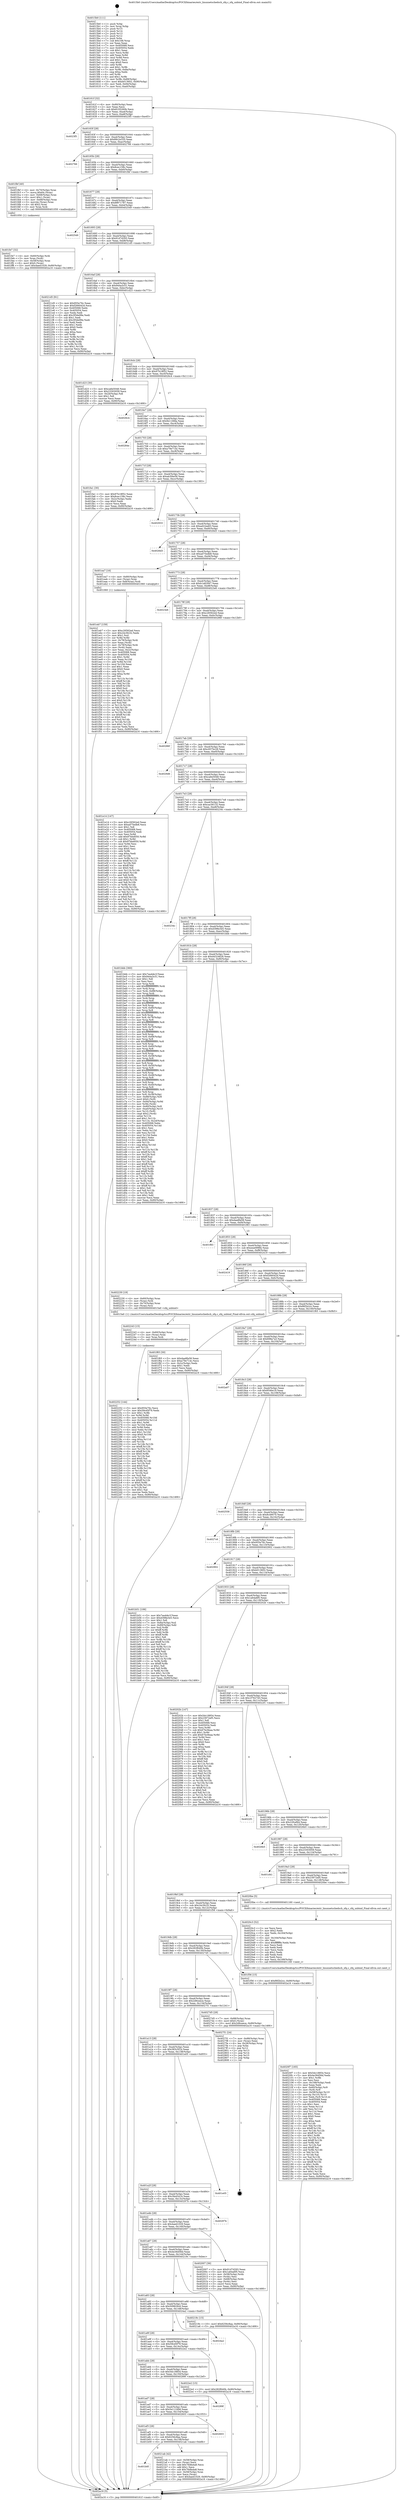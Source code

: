 digraph "0x4015b0" {
  label = "0x4015b0 (/mnt/c/Users/mathe/Desktop/tcc/POCII/binaries/extr_linuxnetschedsch_sfq.c_sfq_unbind_Final-ollvm.out::main(0))"
  labelloc = "t"
  node[shape=record]

  Entry [label="",width=0.3,height=0.3,shape=circle,fillcolor=black,style=filled]
  "0x40161f" [label="{
     0x40161f [32]\l
     | [instrs]\l
     &nbsp;&nbsp;0x40161f \<+6\>: mov -0x90(%rbp),%eax\l
     &nbsp;&nbsp;0x401625 \<+2\>: mov %eax,%ecx\l
     &nbsp;&nbsp;0x401627 \<+6\>: sub $0x8105260b,%ecx\l
     &nbsp;&nbsp;0x40162d \<+6\>: mov %eax,-0xa4(%rbp)\l
     &nbsp;&nbsp;0x401633 \<+6\>: mov %ecx,-0xa8(%rbp)\l
     &nbsp;&nbsp;0x401639 \<+6\>: je 00000000004023f5 \<main+0xe45\>\l
  }"]
  "0x4023f5" [label="{
     0x4023f5\l
  }", style=dashed]
  "0x40163f" [label="{
     0x40163f [28]\l
     | [instrs]\l
     &nbsp;&nbsp;0x40163f \<+5\>: jmp 0000000000401644 \<main+0x94\>\l
     &nbsp;&nbsp;0x401644 \<+6\>: mov -0xa4(%rbp),%eax\l
     &nbsp;&nbsp;0x40164a \<+5\>: sub $0x89c2e335,%eax\l
     &nbsp;&nbsp;0x40164f \<+6\>: mov %eax,-0xac(%rbp)\l
     &nbsp;&nbsp;0x401655 \<+6\>: je 0000000000402766 \<main+0x11b6\>\l
  }"]
  Exit [label="",width=0.3,height=0.3,shape=circle,fillcolor=black,style=filled,peripheries=2]
  "0x402766" [label="{
     0x402766\l
  }", style=dashed]
  "0x40165b" [label="{
     0x40165b [28]\l
     | [instrs]\l
     &nbsp;&nbsp;0x40165b \<+5\>: jmp 0000000000401660 \<main+0xb0\>\l
     &nbsp;&nbsp;0x401660 \<+6\>: mov -0xa4(%rbp),%eax\l
     &nbsp;&nbsp;0x401666 \<+5\>: sub $0x8cec158c,%eax\l
     &nbsp;&nbsp;0x40166b \<+6\>: mov %eax,-0xb0(%rbp)\l
     &nbsp;&nbsp;0x401671 \<+6\>: je 0000000000401fbf \<main+0xa0f\>\l
  }"]
  "0x402252" [label="{
     0x402252 [144]\l
     | [instrs]\l
     &nbsp;&nbsp;0x402252 \<+5\>: mov $0x955e76c,%ecx\l
     &nbsp;&nbsp;0x402257 \<+5\>: mov $0x59cd5f79,%edx\l
     &nbsp;&nbsp;0x40225c \<+3\>: mov $0x1,%r8b\l
     &nbsp;&nbsp;0x40225f \<+3\>: xor %r9d,%r9d\l
     &nbsp;&nbsp;0x402262 \<+8\>: mov 0x405068,%r10d\l
     &nbsp;&nbsp;0x40226a \<+8\>: mov 0x405054,%r11d\l
     &nbsp;&nbsp;0x402272 \<+4\>: sub $0x1,%r9d\l
     &nbsp;&nbsp;0x402276 \<+3\>: mov %r10d,%ebx\l
     &nbsp;&nbsp;0x402279 \<+3\>: add %r9d,%ebx\l
     &nbsp;&nbsp;0x40227c \<+4\>: imul %ebx,%r10d\l
     &nbsp;&nbsp;0x402280 \<+4\>: and $0x1,%r10d\l
     &nbsp;&nbsp;0x402284 \<+4\>: cmp $0x0,%r10d\l
     &nbsp;&nbsp;0x402288 \<+4\>: sete %r14b\l
     &nbsp;&nbsp;0x40228c \<+4\>: cmp $0xa,%r11d\l
     &nbsp;&nbsp;0x402290 \<+4\>: setl %r15b\l
     &nbsp;&nbsp;0x402294 \<+3\>: mov %r14b,%r12b\l
     &nbsp;&nbsp;0x402297 \<+4\>: xor $0xff,%r12b\l
     &nbsp;&nbsp;0x40229b \<+3\>: mov %r15b,%r13b\l
     &nbsp;&nbsp;0x40229e \<+4\>: xor $0xff,%r13b\l
     &nbsp;&nbsp;0x4022a2 \<+4\>: xor $0x0,%r8b\l
     &nbsp;&nbsp;0x4022a6 \<+3\>: mov %r12b,%al\l
     &nbsp;&nbsp;0x4022a9 \<+2\>: and $0x0,%al\l
     &nbsp;&nbsp;0x4022ab \<+3\>: and %r8b,%r14b\l
     &nbsp;&nbsp;0x4022ae \<+3\>: mov %r13b,%sil\l
     &nbsp;&nbsp;0x4022b1 \<+4\>: and $0x0,%sil\l
     &nbsp;&nbsp;0x4022b5 \<+3\>: and %r8b,%r15b\l
     &nbsp;&nbsp;0x4022b8 \<+3\>: or %r14b,%al\l
     &nbsp;&nbsp;0x4022bb \<+3\>: or %r15b,%sil\l
     &nbsp;&nbsp;0x4022be \<+3\>: xor %sil,%al\l
     &nbsp;&nbsp;0x4022c1 \<+3\>: or %r13b,%r12b\l
     &nbsp;&nbsp;0x4022c4 \<+4\>: xor $0xff,%r12b\l
     &nbsp;&nbsp;0x4022c8 \<+4\>: or $0x0,%r8b\l
     &nbsp;&nbsp;0x4022cc \<+3\>: and %r8b,%r12b\l
     &nbsp;&nbsp;0x4022cf \<+3\>: or %r12b,%al\l
     &nbsp;&nbsp;0x4022d2 \<+2\>: test $0x1,%al\l
     &nbsp;&nbsp;0x4022d4 \<+3\>: cmovne %edx,%ecx\l
     &nbsp;&nbsp;0x4022d7 \<+6\>: mov %ecx,-0x90(%rbp)\l
     &nbsp;&nbsp;0x4022dd \<+5\>: jmp 0000000000402a16 \<main+0x1466\>\l
  }"]
  "0x401fbf" [label="{
     0x401fbf [40]\l
     | [instrs]\l
     &nbsp;&nbsp;0x401fbf \<+4\>: mov -0x70(%rbp),%rax\l
     &nbsp;&nbsp;0x401fc3 \<+7\>: movq $0x64,(%rax)\l
     &nbsp;&nbsp;0x401fca \<+4\>: mov -0x68(%rbp),%rax\l
     &nbsp;&nbsp;0x401fce \<+6\>: movl $0x1,(%rax)\l
     &nbsp;&nbsp;0x401fd4 \<+4\>: mov -0x68(%rbp),%rax\l
     &nbsp;&nbsp;0x401fd8 \<+3\>: movslq (%rax),%rax\l
     &nbsp;&nbsp;0x401fdb \<+4\>: shl $0x2,%rax\l
     &nbsp;&nbsp;0x401fdf \<+3\>: mov %rax,%rdi\l
     &nbsp;&nbsp;0x401fe2 \<+5\>: call 0000000000401050 \<malloc@plt\>\l
     | [calls]\l
     &nbsp;&nbsp;0x401050 \{1\} (unknown)\l
  }"]
  "0x401677" [label="{
     0x401677 [28]\l
     | [instrs]\l
     &nbsp;&nbsp;0x401677 \<+5\>: jmp 000000000040167c \<main+0xcc\>\l
     &nbsp;&nbsp;0x40167c \<+6\>: mov -0xa4(%rbp),%eax\l
     &nbsp;&nbsp;0x401682 \<+5\>: sub $0x8f971787,%eax\l
     &nbsp;&nbsp;0x401687 \<+6\>: mov %eax,-0xb4(%rbp)\l
     &nbsp;&nbsp;0x40168d \<+6\>: je 0000000000402549 \<main+0xf99\>\l
  }"]
  "0x402243" [label="{
     0x402243 [15]\l
     | [instrs]\l
     &nbsp;&nbsp;0x402243 \<+4\>: mov -0x60(%rbp),%rax\l
     &nbsp;&nbsp;0x402247 \<+3\>: mov (%rax),%rax\l
     &nbsp;&nbsp;0x40224a \<+3\>: mov %rax,%rdi\l
     &nbsp;&nbsp;0x40224d \<+5\>: call 0000000000401030 \<free@plt\>\l
     | [calls]\l
     &nbsp;&nbsp;0x401030 \{1\} (unknown)\l
  }"]
  "0x402549" [label="{
     0x402549\l
  }", style=dashed]
  "0x401693" [label="{
     0x401693 [28]\l
     | [instrs]\l
     &nbsp;&nbsp;0x401693 \<+5\>: jmp 0000000000401698 \<main+0xe8\>\l
     &nbsp;&nbsp;0x401698 \<+6\>: mov -0xa4(%rbp),%eax\l
     &nbsp;&nbsp;0x40169e \<+5\>: sub $0x91d7d293,%eax\l
     &nbsp;&nbsp;0x4016a3 \<+6\>: mov %eax,-0xb8(%rbp)\l
     &nbsp;&nbsp;0x4016a9 \<+6\>: je 00000000004021d5 \<main+0xc25\>\l
  }"]
  "0x401b0f" [label="{
     0x401b0f\l
  }", style=dashed]
  "0x4021d5" [label="{
     0x4021d5 [91]\l
     | [instrs]\l
     &nbsp;&nbsp;0x4021d5 \<+5\>: mov $0x955e76c,%eax\l
     &nbsp;&nbsp;0x4021da \<+5\>: mov $0xf266042d,%ecx\l
     &nbsp;&nbsp;0x4021df \<+7\>: mov 0x405068,%edx\l
     &nbsp;&nbsp;0x4021e6 \<+7\>: mov 0x405054,%esi\l
     &nbsp;&nbsp;0x4021ed \<+2\>: mov %edx,%edi\l
     &nbsp;&nbsp;0x4021ef \<+6\>: add $0x3f3de99e,%edi\l
     &nbsp;&nbsp;0x4021f5 \<+3\>: sub $0x1,%edi\l
     &nbsp;&nbsp;0x4021f8 \<+6\>: sub $0x3f3de99e,%edi\l
     &nbsp;&nbsp;0x4021fe \<+3\>: imul %edi,%edx\l
     &nbsp;&nbsp;0x402201 \<+3\>: and $0x1,%edx\l
     &nbsp;&nbsp;0x402204 \<+3\>: cmp $0x0,%edx\l
     &nbsp;&nbsp;0x402207 \<+4\>: sete %r8b\l
     &nbsp;&nbsp;0x40220b \<+3\>: cmp $0xa,%esi\l
     &nbsp;&nbsp;0x40220e \<+4\>: setl %r9b\l
     &nbsp;&nbsp;0x402212 \<+3\>: mov %r8b,%r10b\l
     &nbsp;&nbsp;0x402215 \<+3\>: and %r9b,%r10b\l
     &nbsp;&nbsp;0x402218 \<+3\>: xor %r9b,%r8b\l
     &nbsp;&nbsp;0x40221b \<+3\>: or %r8b,%r10b\l
     &nbsp;&nbsp;0x40221e \<+4\>: test $0x1,%r10b\l
     &nbsp;&nbsp;0x402222 \<+3\>: cmovne %ecx,%eax\l
     &nbsp;&nbsp;0x402225 \<+6\>: mov %eax,-0x90(%rbp)\l
     &nbsp;&nbsp;0x40222b \<+5\>: jmp 0000000000402a16 \<main+0x1466\>\l
  }"]
  "0x4016af" [label="{
     0x4016af [28]\l
     | [instrs]\l
     &nbsp;&nbsp;0x4016af \<+5\>: jmp 00000000004016b4 \<main+0x104\>\l
     &nbsp;&nbsp;0x4016b4 \<+6\>: mov -0xa4(%rbp),%eax\l
     &nbsp;&nbsp;0x4016ba \<+5\>: sub $0x944a3c51,%eax\l
     &nbsp;&nbsp;0x4016bf \<+6\>: mov %eax,-0xbc(%rbp)\l
     &nbsp;&nbsp;0x4016c5 \<+6\>: je 0000000000401d23 \<main+0x773\>\l
  }"]
  "0x4021ab" [label="{
     0x4021ab [42]\l
     | [instrs]\l
     &nbsp;&nbsp;0x4021ab \<+4\>: mov -0x58(%rbp),%rax\l
     &nbsp;&nbsp;0x4021af \<+2\>: mov (%rax),%ecx\l
     &nbsp;&nbsp;0x4021b1 \<+6\>: add $0x76dfa4a8,%ecx\l
     &nbsp;&nbsp;0x4021b7 \<+3\>: add $0x1,%ecx\l
     &nbsp;&nbsp;0x4021ba \<+6\>: sub $0x76dfa4a8,%ecx\l
     &nbsp;&nbsp;0x4021c0 \<+4\>: mov -0x58(%rbp),%rax\l
     &nbsp;&nbsp;0x4021c4 \<+2\>: mov %ecx,(%rax)\l
     &nbsp;&nbsp;0x4021c6 \<+10\>: movl $0x4aed1029,-0x90(%rbp)\l
     &nbsp;&nbsp;0x4021d0 \<+5\>: jmp 0000000000402a16 \<main+0x1466\>\l
  }"]
  "0x401d23" [label="{
     0x401d23 [30]\l
     | [instrs]\l
     &nbsp;&nbsp;0x401d23 \<+5\>: mov $0xca6e5048,%eax\l
     &nbsp;&nbsp;0x401d28 \<+5\>: mov $0x23303059,%ecx\l
     &nbsp;&nbsp;0x401d2d \<+3\>: mov -0x2d(%rbp),%dl\l
     &nbsp;&nbsp;0x401d30 \<+3\>: test $0x1,%dl\l
     &nbsp;&nbsp;0x401d33 \<+3\>: cmovne %ecx,%eax\l
     &nbsp;&nbsp;0x401d36 \<+6\>: mov %eax,-0x90(%rbp)\l
     &nbsp;&nbsp;0x401d3c \<+5\>: jmp 0000000000402a16 \<main+0x1466\>\l
  }"]
  "0x4016cb" [label="{
     0x4016cb [28]\l
     | [instrs]\l
     &nbsp;&nbsp;0x4016cb \<+5\>: jmp 00000000004016d0 \<main+0x120\>\l
     &nbsp;&nbsp;0x4016d0 \<+6\>: mov -0xa4(%rbp),%eax\l
     &nbsp;&nbsp;0x4016d6 \<+5\>: sub $0x97b18f52,%eax\l
     &nbsp;&nbsp;0x4016db \<+6\>: mov %eax,-0xc0(%rbp)\l
     &nbsp;&nbsp;0x4016e1 \<+6\>: je 00000000004026c4 \<main+0x1114\>\l
  }"]
  "0x401af3" [label="{
     0x401af3 [28]\l
     | [instrs]\l
     &nbsp;&nbsp;0x401af3 \<+5\>: jmp 0000000000401af8 \<main+0x548\>\l
     &nbsp;&nbsp;0x401af8 \<+6\>: mov -0xa4(%rbp),%eax\l
     &nbsp;&nbsp;0x401afe \<+5\>: sub $0x6256c8aa,%eax\l
     &nbsp;&nbsp;0x401b03 \<+6\>: mov %eax,-0x158(%rbp)\l
     &nbsp;&nbsp;0x401b09 \<+6\>: je 00000000004021ab \<main+0xbfb\>\l
  }"]
  "0x4026c4" [label="{
     0x4026c4\l
  }", style=dashed]
  "0x4016e7" [label="{
     0x4016e7 [28]\l
     | [instrs]\l
     &nbsp;&nbsp;0x4016e7 \<+5\>: jmp 00000000004016ec \<main+0x13c\>\l
     &nbsp;&nbsp;0x4016ec \<+6\>: mov -0xa4(%rbp),%eax\l
     &nbsp;&nbsp;0x4016f2 \<+5\>: sub $0x9e116fda,%eax\l
     &nbsp;&nbsp;0x4016f7 \<+6\>: mov %eax,-0xc4(%rbp)\l
     &nbsp;&nbsp;0x4016fd \<+6\>: je 000000000040284e \<main+0x129e\>\l
  }"]
  "0x402603" [label="{
     0x402603\l
  }", style=dashed]
  "0x40284e" [label="{
     0x40284e\l
  }", style=dashed]
  "0x401703" [label="{
     0x401703 [28]\l
     | [instrs]\l
     &nbsp;&nbsp;0x401703 \<+5\>: jmp 0000000000401708 \<main+0x158\>\l
     &nbsp;&nbsp;0x401708 \<+6\>: mov -0xa4(%rbp),%eax\l
     &nbsp;&nbsp;0x40170e \<+5\>: sub $0xa79e714c,%eax\l
     &nbsp;&nbsp;0x401713 \<+6\>: mov %eax,-0xc8(%rbp)\l
     &nbsp;&nbsp;0x401719 \<+6\>: je 0000000000401fa1 \<main+0x9f1\>\l
  }"]
  "0x401ad7" [label="{
     0x401ad7 [28]\l
     | [instrs]\l
     &nbsp;&nbsp;0x401ad7 \<+5\>: jmp 0000000000401adc \<main+0x52c\>\l
     &nbsp;&nbsp;0x401adc \<+6\>: mov -0xa4(%rbp),%eax\l
     &nbsp;&nbsp;0x401ae2 \<+5\>: sub $0x5e11249d,%eax\l
     &nbsp;&nbsp;0x401ae7 \<+6\>: mov %eax,-0x154(%rbp)\l
     &nbsp;&nbsp;0x401aed \<+6\>: je 0000000000402603 \<main+0x1053\>\l
  }"]
  "0x401fa1" [label="{
     0x401fa1 [30]\l
     | [instrs]\l
     &nbsp;&nbsp;0x401fa1 \<+5\>: mov $0x97b18f52,%eax\l
     &nbsp;&nbsp;0x401fa6 \<+5\>: mov $0x8cec158c,%ecx\l
     &nbsp;&nbsp;0x401fab \<+3\>: mov -0x2c(%rbp),%edx\l
     &nbsp;&nbsp;0x401fae \<+3\>: cmp $0x0,%edx\l
     &nbsp;&nbsp;0x401fb1 \<+3\>: cmove %ecx,%eax\l
     &nbsp;&nbsp;0x401fb4 \<+6\>: mov %eax,-0x90(%rbp)\l
     &nbsp;&nbsp;0x401fba \<+5\>: jmp 0000000000402a16 \<main+0x1466\>\l
  }"]
  "0x40171f" [label="{
     0x40171f [28]\l
     | [instrs]\l
     &nbsp;&nbsp;0x40171f \<+5\>: jmp 0000000000401724 \<main+0x174\>\l
     &nbsp;&nbsp;0x401724 \<+6\>: mov -0xa4(%rbp),%eax\l
     &nbsp;&nbsp;0x40172a \<+5\>: sub $0xab3f4e56,%eax\l
     &nbsp;&nbsp;0x40172f \<+6\>: mov %eax,-0xcc(%rbp)\l
     &nbsp;&nbsp;0x401735 \<+6\>: je 0000000000402933 \<main+0x1383\>\l
  }"]
  "0x40289f" [label="{
     0x40289f\l
  }", style=dashed]
  "0x402933" [label="{
     0x402933\l
  }", style=dashed]
  "0x40173b" [label="{
     0x40173b [28]\l
     | [instrs]\l
     &nbsp;&nbsp;0x40173b \<+5\>: jmp 0000000000401740 \<main+0x190\>\l
     &nbsp;&nbsp;0x401740 \<+6\>: mov -0xa4(%rbp),%eax\l
     &nbsp;&nbsp;0x401746 \<+5\>: sub $0xad22ee63,%eax\l
     &nbsp;&nbsp;0x40174b \<+6\>: mov %eax,-0xd0(%rbp)\l
     &nbsp;&nbsp;0x401751 \<+6\>: je 00000000004026d3 \<main+0x1123\>\l
  }"]
  "0x401abb" [label="{
     0x401abb [28]\l
     | [instrs]\l
     &nbsp;&nbsp;0x401abb \<+5\>: jmp 0000000000401ac0 \<main+0x510\>\l
     &nbsp;&nbsp;0x401ac0 \<+6\>: mov -0xa4(%rbp),%eax\l
     &nbsp;&nbsp;0x401ac6 \<+5\>: sub $0x5dc18854,%eax\l
     &nbsp;&nbsp;0x401acb \<+6\>: mov %eax,-0x150(%rbp)\l
     &nbsp;&nbsp;0x401ad1 \<+6\>: je 000000000040289f \<main+0x12ef\>\l
  }"]
  "0x4026d3" [label="{
     0x4026d3\l
  }", style=dashed]
  "0x401757" [label="{
     0x401757 [28]\l
     | [instrs]\l
     &nbsp;&nbsp;0x401757 \<+5\>: jmp 000000000040175c \<main+0x1ac\>\l
     &nbsp;&nbsp;0x40175c \<+6\>: mov -0xa4(%rbp),%eax\l
     &nbsp;&nbsp;0x401762 \<+5\>: sub $0xad75edb8,%eax\l
     &nbsp;&nbsp;0x401767 \<+6\>: mov %eax,-0xd4(%rbp)\l
     &nbsp;&nbsp;0x40176d \<+6\>: je 0000000000401ea7 \<main+0x8f7\>\l
  }"]
  "0x4022e2" [label="{
     0x4022e2 [15]\l
     | [instrs]\l
     &nbsp;&nbsp;0x4022e2 \<+10\>: movl $0x282f640b,-0x90(%rbp)\l
     &nbsp;&nbsp;0x4022ec \<+5\>: jmp 0000000000402a16 \<main+0x1466\>\l
  }"]
  "0x401ea7" [label="{
     0x401ea7 [16]\l
     | [instrs]\l
     &nbsp;&nbsp;0x401ea7 \<+4\>: mov -0x80(%rbp),%rax\l
     &nbsp;&nbsp;0x401eab \<+3\>: mov (%rax),%rax\l
     &nbsp;&nbsp;0x401eae \<+4\>: mov 0x8(%rax),%rdi\l
     &nbsp;&nbsp;0x401eb2 \<+5\>: call 0000000000401060 \<atoi@plt\>\l
     | [calls]\l
     &nbsp;&nbsp;0x401060 \{1\} (unknown)\l
  }"]
  "0x401773" [label="{
     0x401773 [28]\l
     | [instrs]\l
     &nbsp;&nbsp;0x401773 \<+5\>: jmp 0000000000401778 \<main+0x1c8\>\l
     &nbsp;&nbsp;0x401778 \<+6\>: mov -0xa4(%rbp),%eax\l
     &nbsp;&nbsp;0x40177e \<+5\>: sub $0xb1a82947,%eax\l
     &nbsp;&nbsp;0x401783 \<+6\>: mov %eax,-0xd8(%rbp)\l
     &nbsp;&nbsp;0x401789 \<+6\>: je 00000000004023e6 \<main+0xe36\>\l
  }"]
  "0x401a9f" [label="{
     0x401a9f [28]\l
     | [instrs]\l
     &nbsp;&nbsp;0x401a9f \<+5\>: jmp 0000000000401aa4 \<main+0x4f4\>\l
     &nbsp;&nbsp;0x401aa4 \<+6\>: mov -0xa4(%rbp),%eax\l
     &nbsp;&nbsp;0x401aaa \<+5\>: sub $0x59cd5f79,%eax\l
     &nbsp;&nbsp;0x401aaf \<+6\>: mov %eax,-0x14c(%rbp)\l
     &nbsp;&nbsp;0x401ab5 \<+6\>: je 00000000004022e2 \<main+0xd32\>\l
  }"]
  "0x4023e6" [label="{
     0x4023e6\l
  }", style=dashed]
  "0x40178f" [label="{
     0x40178f [28]\l
     | [instrs]\l
     &nbsp;&nbsp;0x40178f \<+5\>: jmp 0000000000401794 \<main+0x1e4\>\l
     &nbsp;&nbsp;0x401794 \<+6\>: mov -0xa4(%rbp),%eax\l
     &nbsp;&nbsp;0x40179a \<+5\>: sub $0xc26562ed,%eax\l
     &nbsp;&nbsp;0x40179f \<+6\>: mov %eax,-0xdc(%rbp)\l
     &nbsp;&nbsp;0x4017a5 \<+6\>: je 000000000040286f \<main+0x12bf\>\l
  }"]
  "0x4024a2" [label="{
     0x4024a2\l
  }", style=dashed]
  "0x40286f" [label="{
     0x40286f\l
  }", style=dashed]
  "0x4017ab" [label="{
     0x4017ab [28]\l
     | [instrs]\l
     &nbsp;&nbsp;0x4017ab \<+5\>: jmp 00000000004017b0 \<main+0x200\>\l
     &nbsp;&nbsp;0x4017b0 \<+6\>: mov -0xa4(%rbp),%eax\l
     &nbsp;&nbsp;0x4017b6 \<+5\>: sub $0xc937bc28,%eax\l
     &nbsp;&nbsp;0x4017bb \<+6\>: mov %eax,-0xe0(%rbp)\l
     &nbsp;&nbsp;0x4017c1 \<+6\>: je 00000000004029d6 \<main+0x1426\>\l
  }"]
  "0x401a83" [label="{
     0x401a83 [28]\l
     | [instrs]\l
     &nbsp;&nbsp;0x401a83 \<+5\>: jmp 0000000000401a88 \<main+0x4d8\>\l
     &nbsp;&nbsp;0x401a88 \<+6\>: mov -0xa4(%rbp),%eax\l
     &nbsp;&nbsp;0x401a8e \<+5\>: sub $0x509829c6,%eax\l
     &nbsp;&nbsp;0x401a93 \<+6\>: mov %eax,-0x148(%rbp)\l
     &nbsp;&nbsp;0x401a99 \<+6\>: je 00000000004024a2 \<main+0xef2\>\l
  }"]
  "0x4029d6" [label="{
     0x4029d6\l
  }", style=dashed]
  "0x4017c7" [label="{
     0x4017c7 [28]\l
     | [instrs]\l
     &nbsp;&nbsp;0x4017c7 \<+5\>: jmp 00000000004017cc \<main+0x21c\>\l
     &nbsp;&nbsp;0x4017cc \<+6\>: mov -0xa4(%rbp),%eax\l
     &nbsp;&nbsp;0x4017d2 \<+5\>: sub $0xca6e5048,%eax\l
     &nbsp;&nbsp;0x4017d7 \<+6\>: mov %eax,-0xe4(%rbp)\l
     &nbsp;&nbsp;0x4017dd \<+6\>: je 0000000000401e14 \<main+0x864\>\l
  }"]
  "0x40219c" [label="{
     0x40219c [15]\l
     | [instrs]\l
     &nbsp;&nbsp;0x40219c \<+10\>: movl $0x6256c8aa,-0x90(%rbp)\l
     &nbsp;&nbsp;0x4021a6 \<+5\>: jmp 0000000000402a16 \<main+0x1466\>\l
  }"]
  "0x401e14" [label="{
     0x401e14 [147]\l
     | [instrs]\l
     &nbsp;&nbsp;0x401e14 \<+5\>: mov $0xc26562ed,%eax\l
     &nbsp;&nbsp;0x401e19 \<+5\>: mov $0xad75edb8,%ecx\l
     &nbsp;&nbsp;0x401e1e \<+2\>: mov $0x1,%dl\l
     &nbsp;&nbsp;0x401e20 \<+7\>: mov 0x405068,%esi\l
     &nbsp;&nbsp;0x401e27 \<+7\>: mov 0x405054,%edi\l
     &nbsp;&nbsp;0x401e2e \<+3\>: mov %esi,%r8d\l
     &nbsp;&nbsp;0x401e31 \<+7\>: add $0x97bbd050,%r8d\l
     &nbsp;&nbsp;0x401e38 \<+4\>: sub $0x1,%r8d\l
     &nbsp;&nbsp;0x401e3c \<+7\>: sub $0x97bbd050,%r8d\l
     &nbsp;&nbsp;0x401e43 \<+4\>: imul %r8d,%esi\l
     &nbsp;&nbsp;0x401e47 \<+3\>: and $0x1,%esi\l
     &nbsp;&nbsp;0x401e4a \<+3\>: cmp $0x0,%esi\l
     &nbsp;&nbsp;0x401e4d \<+4\>: sete %r9b\l
     &nbsp;&nbsp;0x401e51 \<+3\>: cmp $0xa,%edi\l
     &nbsp;&nbsp;0x401e54 \<+4\>: setl %r10b\l
     &nbsp;&nbsp;0x401e58 \<+3\>: mov %r9b,%r11b\l
     &nbsp;&nbsp;0x401e5b \<+4\>: xor $0xff,%r11b\l
     &nbsp;&nbsp;0x401e5f \<+3\>: mov %r10b,%bl\l
     &nbsp;&nbsp;0x401e62 \<+3\>: xor $0xff,%bl\l
     &nbsp;&nbsp;0x401e65 \<+3\>: xor $0x0,%dl\l
     &nbsp;&nbsp;0x401e68 \<+3\>: mov %r11b,%r14b\l
     &nbsp;&nbsp;0x401e6b \<+4\>: and $0x0,%r14b\l
     &nbsp;&nbsp;0x401e6f \<+3\>: and %dl,%r9b\l
     &nbsp;&nbsp;0x401e72 \<+3\>: mov %bl,%r15b\l
     &nbsp;&nbsp;0x401e75 \<+4\>: and $0x0,%r15b\l
     &nbsp;&nbsp;0x401e79 \<+3\>: and %dl,%r10b\l
     &nbsp;&nbsp;0x401e7c \<+3\>: or %r9b,%r14b\l
     &nbsp;&nbsp;0x401e7f \<+3\>: or %r10b,%r15b\l
     &nbsp;&nbsp;0x401e82 \<+3\>: xor %r15b,%r14b\l
     &nbsp;&nbsp;0x401e85 \<+3\>: or %bl,%r11b\l
     &nbsp;&nbsp;0x401e88 \<+4\>: xor $0xff,%r11b\l
     &nbsp;&nbsp;0x401e8c \<+3\>: or $0x0,%dl\l
     &nbsp;&nbsp;0x401e8f \<+3\>: and %dl,%r11b\l
     &nbsp;&nbsp;0x401e92 \<+3\>: or %r11b,%r14b\l
     &nbsp;&nbsp;0x401e95 \<+4\>: test $0x1,%r14b\l
     &nbsp;&nbsp;0x401e99 \<+3\>: cmovne %ecx,%eax\l
     &nbsp;&nbsp;0x401e9c \<+6\>: mov %eax,-0x90(%rbp)\l
     &nbsp;&nbsp;0x401ea2 \<+5\>: jmp 0000000000402a16 \<main+0x1466\>\l
  }"]
  "0x4017e3" [label="{
     0x4017e3 [28]\l
     | [instrs]\l
     &nbsp;&nbsp;0x4017e3 \<+5\>: jmp 00000000004017e8 \<main+0x238\>\l
     &nbsp;&nbsp;0x4017e8 \<+6\>: mov -0xa4(%rbp),%eax\l
     &nbsp;&nbsp;0x4017ee \<+5\>: sub $0xcac56132,%eax\l
     &nbsp;&nbsp;0x4017f3 \<+6\>: mov %eax,-0xe8(%rbp)\l
     &nbsp;&nbsp;0x4017f9 \<+6\>: je 000000000040234c \<main+0xd9c\>\l
  }"]
  "0x4020f7" [label="{
     0x4020f7 [165]\l
     | [instrs]\l
     &nbsp;&nbsp;0x4020f7 \<+5\>: mov $0x5dc18854,%ecx\l
     &nbsp;&nbsp;0x4020fc \<+5\>: mov $0x4e36d56d,%edx\l
     &nbsp;&nbsp;0x402101 \<+3\>: mov $0x1,%r8b\l
     &nbsp;&nbsp;0x402104 \<+2\>: xor %esi,%esi\l
     &nbsp;&nbsp;0x402106 \<+6\>: mov -0x168(%rbp),%edi\l
     &nbsp;&nbsp;0x40210c \<+3\>: imul %eax,%edi\l
     &nbsp;&nbsp;0x40210f \<+4\>: mov -0x60(%rbp),%r9\l
     &nbsp;&nbsp;0x402113 \<+3\>: mov (%r9),%r9\l
     &nbsp;&nbsp;0x402116 \<+4\>: mov -0x58(%rbp),%r10\l
     &nbsp;&nbsp;0x40211a \<+3\>: movslq (%r10),%r10\l
     &nbsp;&nbsp;0x40211d \<+4\>: mov %edi,(%r9,%r10,4)\l
     &nbsp;&nbsp;0x402121 \<+7\>: mov 0x405068,%eax\l
     &nbsp;&nbsp;0x402128 \<+7\>: mov 0x405054,%edi\l
     &nbsp;&nbsp;0x40212f \<+3\>: sub $0x1,%esi\l
     &nbsp;&nbsp;0x402132 \<+3\>: mov %eax,%r11d\l
     &nbsp;&nbsp;0x402135 \<+3\>: add %esi,%r11d\l
     &nbsp;&nbsp;0x402138 \<+4\>: imul %r11d,%eax\l
     &nbsp;&nbsp;0x40213c \<+3\>: and $0x1,%eax\l
     &nbsp;&nbsp;0x40213f \<+3\>: cmp $0x0,%eax\l
     &nbsp;&nbsp;0x402142 \<+3\>: sete %bl\l
     &nbsp;&nbsp;0x402145 \<+3\>: cmp $0xa,%edi\l
     &nbsp;&nbsp;0x402148 \<+4\>: setl %r14b\l
     &nbsp;&nbsp;0x40214c \<+3\>: mov %bl,%r15b\l
     &nbsp;&nbsp;0x40214f \<+4\>: xor $0xff,%r15b\l
     &nbsp;&nbsp;0x402153 \<+3\>: mov %r14b,%r12b\l
     &nbsp;&nbsp;0x402156 \<+4\>: xor $0xff,%r12b\l
     &nbsp;&nbsp;0x40215a \<+4\>: xor $0x1,%r8b\l
     &nbsp;&nbsp;0x40215e \<+3\>: mov %r15b,%r13b\l
     &nbsp;&nbsp;0x402161 \<+4\>: and $0xff,%r13b\l
     &nbsp;&nbsp;0x402165 \<+3\>: and %r8b,%bl\l
     &nbsp;&nbsp;0x402168 \<+3\>: mov %r12b,%al\l
     &nbsp;&nbsp;0x40216b \<+2\>: and $0xff,%al\l
     &nbsp;&nbsp;0x40216d \<+3\>: and %r8b,%r14b\l
     &nbsp;&nbsp;0x402170 \<+3\>: or %bl,%r13b\l
     &nbsp;&nbsp;0x402173 \<+3\>: or %r14b,%al\l
     &nbsp;&nbsp;0x402176 \<+3\>: xor %al,%r13b\l
     &nbsp;&nbsp;0x402179 \<+3\>: or %r12b,%r15b\l
     &nbsp;&nbsp;0x40217c \<+4\>: xor $0xff,%r15b\l
     &nbsp;&nbsp;0x402180 \<+4\>: or $0x1,%r8b\l
     &nbsp;&nbsp;0x402184 \<+3\>: and %r8b,%r15b\l
     &nbsp;&nbsp;0x402187 \<+3\>: or %r15b,%r13b\l
     &nbsp;&nbsp;0x40218a \<+4\>: test $0x1,%r13b\l
     &nbsp;&nbsp;0x40218e \<+3\>: cmovne %edx,%ecx\l
     &nbsp;&nbsp;0x402191 \<+6\>: mov %ecx,-0x90(%rbp)\l
     &nbsp;&nbsp;0x402197 \<+5\>: jmp 0000000000402a16 \<main+0x1466\>\l
  }"]
  "0x40234c" [label="{
     0x40234c\l
  }", style=dashed]
  "0x4017ff" [label="{
     0x4017ff [28]\l
     | [instrs]\l
     &nbsp;&nbsp;0x4017ff \<+5\>: jmp 0000000000401804 \<main+0x254\>\l
     &nbsp;&nbsp;0x401804 \<+6\>: mov -0xa4(%rbp),%eax\l
     &nbsp;&nbsp;0x40180a \<+5\>: sub $0xd398e3e5,%eax\l
     &nbsp;&nbsp;0x40180f \<+6\>: mov %eax,-0xec(%rbp)\l
     &nbsp;&nbsp;0x401815 \<+6\>: je 0000000000401bbb \<main+0x60b\>\l
  }"]
  "0x4020c3" [label="{
     0x4020c3 [52]\l
     | [instrs]\l
     &nbsp;&nbsp;0x4020c3 \<+2\>: xor %ecx,%ecx\l
     &nbsp;&nbsp;0x4020c5 \<+5\>: mov $0x2,%edx\l
     &nbsp;&nbsp;0x4020ca \<+6\>: mov %edx,-0x164(%rbp)\l
     &nbsp;&nbsp;0x4020d0 \<+1\>: cltd\l
     &nbsp;&nbsp;0x4020d1 \<+6\>: mov -0x164(%rbp),%esi\l
     &nbsp;&nbsp;0x4020d7 \<+2\>: idiv %esi\l
     &nbsp;&nbsp;0x4020d9 \<+6\>: imul $0xfffffffe,%edx,%edx\l
     &nbsp;&nbsp;0x4020df \<+2\>: mov %ecx,%edi\l
     &nbsp;&nbsp;0x4020e1 \<+2\>: sub %edx,%edi\l
     &nbsp;&nbsp;0x4020e3 \<+2\>: mov %ecx,%edx\l
     &nbsp;&nbsp;0x4020e5 \<+3\>: sub $0x1,%edx\l
     &nbsp;&nbsp;0x4020e8 \<+2\>: add %edx,%edi\l
     &nbsp;&nbsp;0x4020ea \<+2\>: sub %edi,%ecx\l
     &nbsp;&nbsp;0x4020ec \<+6\>: mov %ecx,-0x168(%rbp)\l
     &nbsp;&nbsp;0x4020f2 \<+5\>: call 0000000000401160 \<next_i\>\l
     | [calls]\l
     &nbsp;&nbsp;0x401160 \{1\} (/mnt/c/Users/mathe/Desktop/tcc/POCII/binaries/extr_linuxnetschedsch_sfq.c_sfq_unbind_Final-ollvm.out::next_i)\l
  }"]
  "0x401bbb" [label="{
     0x401bbb [360]\l
     | [instrs]\l
     &nbsp;&nbsp;0x401bbb \<+5\>: mov $0x7ea4de1f,%eax\l
     &nbsp;&nbsp;0x401bc0 \<+5\>: mov $0x944a3c51,%ecx\l
     &nbsp;&nbsp;0x401bc5 \<+2\>: mov $0x1,%dl\l
     &nbsp;&nbsp;0x401bc7 \<+2\>: xor %esi,%esi\l
     &nbsp;&nbsp;0x401bc9 \<+3\>: mov %rsp,%rdi\l
     &nbsp;&nbsp;0x401bcc \<+4\>: add $0xfffffffffffffff0,%rdi\l
     &nbsp;&nbsp;0x401bd0 \<+3\>: mov %rdi,%rsp\l
     &nbsp;&nbsp;0x401bd3 \<+7\>: mov %rdi,-0x88(%rbp)\l
     &nbsp;&nbsp;0x401bda \<+3\>: mov %rsp,%rdi\l
     &nbsp;&nbsp;0x401bdd \<+4\>: add $0xfffffffffffffff0,%rdi\l
     &nbsp;&nbsp;0x401be1 \<+3\>: mov %rdi,%rsp\l
     &nbsp;&nbsp;0x401be4 \<+3\>: mov %rsp,%r8\l
     &nbsp;&nbsp;0x401be7 \<+4\>: add $0xfffffffffffffff0,%r8\l
     &nbsp;&nbsp;0x401beb \<+3\>: mov %r8,%rsp\l
     &nbsp;&nbsp;0x401bee \<+4\>: mov %r8,-0x80(%rbp)\l
     &nbsp;&nbsp;0x401bf2 \<+3\>: mov %rsp,%r8\l
     &nbsp;&nbsp;0x401bf5 \<+4\>: add $0xfffffffffffffff0,%r8\l
     &nbsp;&nbsp;0x401bf9 \<+3\>: mov %r8,%rsp\l
     &nbsp;&nbsp;0x401bfc \<+4\>: mov %r8,-0x78(%rbp)\l
     &nbsp;&nbsp;0x401c00 \<+3\>: mov %rsp,%r8\l
     &nbsp;&nbsp;0x401c03 \<+4\>: add $0xfffffffffffffff0,%r8\l
     &nbsp;&nbsp;0x401c07 \<+3\>: mov %r8,%rsp\l
     &nbsp;&nbsp;0x401c0a \<+4\>: mov %r8,-0x70(%rbp)\l
     &nbsp;&nbsp;0x401c0e \<+3\>: mov %rsp,%r8\l
     &nbsp;&nbsp;0x401c11 \<+4\>: add $0xfffffffffffffff0,%r8\l
     &nbsp;&nbsp;0x401c15 \<+3\>: mov %r8,%rsp\l
     &nbsp;&nbsp;0x401c18 \<+4\>: mov %r8,-0x68(%rbp)\l
     &nbsp;&nbsp;0x401c1c \<+3\>: mov %rsp,%r8\l
     &nbsp;&nbsp;0x401c1f \<+4\>: add $0xfffffffffffffff0,%r8\l
     &nbsp;&nbsp;0x401c23 \<+3\>: mov %r8,%rsp\l
     &nbsp;&nbsp;0x401c26 \<+4\>: mov %r8,-0x60(%rbp)\l
     &nbsp;&nbsp;0x401c2a \<+3\>: mov %rsp,%r8\l
     &nbsp;&nbsp;0x401c2d \<+4\>: add $0xfffffffffffffff0,%r8\l
     &nbsp;&nbsp;0x401c31 \<+3\>: mov %r8,%rsp\l
     &nbsp;&nbsp;0x401c34 \<+4\>: mov %r8,-0x58(%rbp)\l
     &nbsp;&nbsp;0x401c38 \<+3\>: mov %rsp,%r8\l
     &nbsp;&nbsp;0x401c3b \<+4\>: add $0xfffffffffffffff0,%r8\l
     &nbsp;&nbsp;0x401c3f \<+3\>: mov %r8,%rsp\l
     &nbsp;&nbsp;0x401c42 \<+4\>: mov %r8,-0x50(%rbp)\l
     &nbsp;&nbsp;0x401c46 \<+3\>: mov %rsp,%r8\l
     &nbsp;&nbsp;0x401c49 \<+4\>: add $0xfffffffffffffff0,%r8\l
     &nbsp;&nbsp;0x401c4d \<+3\>: mov %r8,%rsp\l
     &nbsp;&nbsp;0x401c50 \<+4\>: mov %r8,-0x48(%rbp)\l
     &nbsp;&nbsp;0x401c54 \<+3\>: mov %rsp,%r8\l
     &nbsp;&nbsp;0x401c57 \<+4\>: add $0xfffffffffffffff0,%r8\l
     &nbsp;&nbsp;0x401c5b \<+3\>: mov %r8,%rsp\l
     &nbsp;&nbsp;0x401c5e \<+4\>: mov %r8,-0x40(%rbp)\l
     &nbsp;&nbsp;0x401c62 \<+3\>: mov %rsp,%r8\l
     &nbsp;&nbsp;0x401c65 \<+4\>: add $0xfffffffffffffff0,%r8\l
     &nbsp;&nbsp;0x401c69 \<+3\>: mov %r8,%rsp\l
     &nbsp;&nbsp;0x401c6c \<+4\>: mov %r8,-0x38(%rbp)\l
     &nbsp;&nbsp;0x401c70 \<+7\>: mov -0x88(%rbp),%r8\l
     &nbsp;&nbsp;0x401c77 \<+7\>: movl $0x0,(%r8)\l
     &nbsp;&nbsp;0x401c7e \<+7\>: mov -0x94(%rbp),%r9d\l
     &nbsp;&nbsp;0x401c85 \<+3\>: mov %r9d,(%rdi)\l
     &nbsp;&nbsp;0x401c88 \<+4\>: mov -0x80(%rbp),%r8\l
     &nbsp;&nbsp;0x401c8c \<+7\>: mov -0xa0(%rbp),%r10\l
     &nbsp;&nbsp;0x401c93 \<+3\>: mov %r10,(%r8)\l
     &nbsp;&nbsp;0x401c96 \<+3\>: cmpl $0x2,(%rdi)\l
     &nbsp;&nbsp;0x401c99 \<+4\>: setne %r11b\l
     &nbsp;&nbsp;0x401c9d \<+4\>: and $0x1,%r11b\l
     &nbsp;&nbsp;0x401ca1 \<+4\>: mov %r11b,-0x2d(%rbp)\l
     &nbsp;&nbsp;0x401ca5 \<+7\>: mov 0x405068,%ebx\l
     &nbsp;&nbsp;0x401cac \<+8\>: mov 0x405054,%r14d\l
     &nbsp;&nbsp;0x401cb4 \<+3\>: sub $0x1,%esi\l
     &nbsp;&nbsp;0x401cb7 \<+3\>: mov %ebx,%r15d\l
     &nbsp;&nbsp;0x401cba \<+3\>: add %esi,%r15d\l
     &nbsp;&nbsp;0x401cbd \<+4\>: imul %r15d,%ebx\l
     &nbsp;&nbsp;0x401cc1 \<+3\>: and $0x1,%ebx\l
     &nbsp;&nbsp;0x401cc4 \<+3\>: cmp $0x0,%ebx\l
     &nbsp;&nbsp;0x401cc7 \<+4\>: sete %r11b\l
     &nbsp;&nbsp;0x401ccb \<+4\>: cmp $0xa,%r14d\l
     &nbsp;&nbsp;0x401ccf \<+4\>: setl %r12b\l
     &nbsp;&nbsp;0x401cd3 \<+3\>: mov %r11b,%r13b\l
     &nbsp;&nbsp;0x401cd6 \<+4\>: xor $0xff,%r13b\l
     &nbsp;&nbsp;0x401cda \<+3\>: mov %r12b,%sil\l
     &nbsp;&nbsp;0x401cdd \<+4\>: xor $0xff,%sil\l
     &nbsp;&nbsp;0x401ce1 \<+3\>: xor $0x1,%dl\l
     &nbsp;&nbsp;0x401ce4 \<+3\>: mov %r13b,%dil\l
     &nbsp;&nbsp;0x401ce7 \<+4\>: and $0xff,%dil\l
     &nbsp;&nbsp;0x401ceb \<+3\>: and %dl,%r11b\l
     &nbsp;&nbsp;0x401cee \<+3\>: mov %sil,%r8b\l
     &nbsp;&nbsp;0x401cf1 \<+4\>: and $0xff,%r8b\l
     &nbsp;&nbsp;0x401cf5 \<+3\>: and %dl,%r12b\l
     &nbsp;&nbsp;0x401cf8 \<+3\>: or %r11b,%dil\l
     &nbsp;&nbsp;0x401cfb \<+3\>: or %r12b,%r8b\l
     &nbsp;&nbsp;0x401cfe \<+3\>: xor %r8b,%dil\l
     &nbsp;&nbsp;0x401d01 \<+3\>: or %sil,%r13b\l
     &nbsp;&nbsp;0x401d04 \<+4\>: xor $0xff,%r13b\l
     &nbsp;&nbsp;0x401d08 \<+3\>: or $0x1,%dl\l
     &nbsp;&nbsp;0x401d0b \<+3\>: and %dl,%r13b\l
     &nbsp;&nbsp;0x401d0e \<+3\>: or %r13b,%dil\l
     &nbsp;&nbsp;0x401d11 \<+4\>: test $0x1,%dil\l
     &nbsp;&nbsp;0x401d15 \<+3\>: cmovne %ecx,%eax\l
     &nbsp;&nbsp;0x401d18 \<+6\>: mov %eax,-0x90(%rbp)\l
     &nbsp;&nbsp;0x401d1e \<+5\>: jmp 0000000000402a16 \<main+0x1466\>\l
  }"]
  "0x40181b" [label="{
     0x40181b [28]\l
     | [instrs]\l
     &nbsp;&nbsp;0x40181b \<+5\>: jmp 0000000000401820 \<main+0x270\>\l
     &nbsp;&nbsp;0x401820 \<+6\>: mov -0xa4(%rbp),%eax\l
     &nbsp;&nbsp;0x401826 \<+5\>: sub $0xd4324626,%eax\l
     &nbsp;&nbsp;0x40182b \<+6\>: mov %eax,-0xf0(%rbp)\l
     &nbsp;&nbsp;0x401831 \<+6\>: je 0000000000401d9c \<main+0x7ec\>\l
  }"]
  "0x401a67" [label="{
     0x401a67 [28]\l
     | [instrs]\l
     &nbsp;&nbsp;0x401a67 \<+5\>: jmp 0000000000401a6c \<main+0x4bc\>\l
     &nbsp;&nbsp;0x401a6c \<+6\>: mov -0xa4(%rbp),%eax\l
     &nbsp;&nbsp;0x401a72 \<+5\>: sub $0x4e36d56d,%eax\l
     &nbsp;&nbsp;0x401a77 \<+6\>: mov %eax,-0x144(%rbp)\l
     &nbsp;&nbsp;0x401a7d \<+6\>: je 000000000040219c \<main+0xbec\>\l
  }"]
  "0x401d9c" [label="{
     0x401d9c\l
  }", style=dashed]
  "0x401837" [label="{
     0x401837 [28]\l
     | [instrs]\l
     &nbsp;&nbsp;0x401837 \<+5\>: jmp 000000000040183c \<main+0x28c\>\l
     &nbsp;&nbsp;0x40183c \<+6\>: mov -0xa4(%rbp),%eax\l
     &nbsp;&nbsp;0x401842 \<+5\>: sub $0xdaa8fa58,%eax\l
     &nbsp;&nbsp;0x401847 \<+6\>: mov %eax,-0xf4(%rbp)\l
     &nbsp;&nbsp;0x40184d \<+6\>: je 0000000000401f83 \<main+0x9d3\>\l
  }"]
  "0x402007" [label="{
     0x402007 [36]\l
     | [instrs]\l
     &nbsp;&nbsp;0x402007 \<+5\>: mov $0x91d7d293,%eax\l
     &nbsp;&nbsp;0x40200c \<+5\>: mov $0x1a64a6f5,%ecx\l
     &nbsp;&nbsp;0x402011 \<+4\>: mov -0x58(%rbp),%rdx\l
     &nbsp;&nbsp;0x402015 \<+2\>: mov (%rdx),%esi\l
     &nbsp;&nbsp;0x402017 \<+4\>: mov -0x68(%rbp),%rdx\l
     &nbsp;&nbsp;0x40201b \<+2\>: cmp (%rdx),%esi\l
     &nbsp;&nbsp;0x40201d \<+3\>: cmovl %ecx,%eax\l
     &nbsp;&nbsp;0x402020 \<+6\>: mov %eax,-0x90(%rbp)\l
     &nbsp;&nbsp;0x402026 \<+5\>: jmp 0000000000402a16 \<main+0x1466\>\l
  }"]
  "0x401f83" [label="{
     0x401f83\l
  }", style=dashed]
  "0x401853" [label="{
     0x401853 [28]\l
     | [instrs]\l
     &nbsp;&nbsp;0x401853 \<+5\>: jmp 0000000000401858 \<main+0x2a8\>\l
     &nbsp;&nbsp;0x401858 \<+6\>: mov -0xa4(%rbp),%eax\l
     &nbsp;&nbsp;0x40185e \<+5\>: sub $0xeea0996b,%eax\l
     &nbsp;&nbsp;0x401863 \<+6\>: mov %eax,-0xf8(%rbp)\l
     &nbsp;&nbsp;0x401869 \<+6\>: je 0000000000402419 \<main+0xe69\>\l
  }"]
  "0x401a4b" [label="{
     0x401a4b [28]\l
     | [instrs]\l
     &nbsp;&nbsp;0x401a4b \<+5\>: jmp 0000000000401a50 \<main+0x4a0\>\l
     &nbsp;&nbsp;0x401a50 \<+6\>: mov -0xa4(%rbp),%eax\l
     &nbsp;&nbsp;0x401a56 \<+5\>: sub $0x4aed1029,%eax\l
     &nbsp;&nbsp;0x401a5b \<+6\>: mov %eax,-0x140(%rbp)\l
     &nbsp;&nbsp;0x401a61 \<+6\>: je 0000000000402007 \<main+0xa57\>\l
  }"]
  "0x402419" [label="{
     0x402419\l
  }", style=dashed]
  "0x40186f" [label="{
     0x40186f [28]\l
     | [instrs]\l
     &nbsp;&nbsp;0x40186f \<+5\>: jmp 0000000000401874 \<main+0x2c4\>\l
     &nbsp;&nbsp;0x401874 \<+6\>: mov -0xa4(%rbp),%eax\l
     &nbsp;&nbsp;0x40187a \<+5\>: sub $0xf266042d,%eax\l
     &nbsp;&nbsp;0x40187f \<+6\>: mov %eax,-0xfc(%rbp)\l
     &nbsp;&nbsp;0x401885 \<+6\>: je 0000000000402230 \<main+0xc80\>\l
  }"]
  "0x40297b" [label="{
     0x40297b\l
  }", style=dashed]
  "0x402230" [label="{
     0x402230 [19]\l
     | [instrs]\l
     &nbsp;&nbsp;0x402230 \<+4\>: mov -0x60(%rbp),%rax\l
     &nbsp;&nbsp;0x402234 \<+3\>: mov (%rax),%rdi\l
     &nbsp;&nbsp;0x402237 \<+4\>: mov -0x70(%rbp),%rax\l
     &nbsp;&nbsp;0x40223b \<+3\>: mov (%rax),%rsi\l
     &nbsp;&nbsp;0x40223e \<+5\>: call 00000000004015a0 \<sfq_unbind\>\l
     | [calls]\l
     &nbsp;&nbsp;0x4015a0 \{1\} (/mnt/c/Users/mathe/Desktop/tcc/POCII/binaries/extr_linuxnetschedsch_sfq.c_sfq_unbind_Final-ollvm.out::sfq_unbind)\l
  }"]
  "0x40188b" [label="{
     0x40188b [28]\l
     | [instrs]\l
     &nbsp;&nbsp;0x40188b \<+5\>: jmp 0000000000401890 \<main+0x2e0\>\l
     &nbsp;&nbsp;0x401890 \<+6\>: mov -0xa4(%rbp),%eax\l
     &nbsp;&nbsp;0x401896 \<+5\>: sub $0xf6f2b2cc,%eax\l
     &nbsp;&nbsp;0x40189b \<+6\>: mov %eax,-0x100(%rbp)\l
     &nbsp;&nbsp;0x4018a1 \<+6\>: je 0000000000401f65 \<main+0x9b5\>\l
  }"]
  "0x401a2f" [label="{
     0x401a2f [28]\l
     | [instrs]\l
     &nbsp;&nbsp;0x401a2f \<+5\>: jmp 0000000000401a34 \<main+0x484\>\l
     &nbsp;&nbsp;0x401a34 \<+6\>: mov -0xa4(%rbp),%eax\l
     &nbsp;&nbsp;0x401a3a \<+5\>: sub $0x3fa4541b,%eax\l
     &nbsp;&nbsp;0x401a3f \<+6\>: mov %eax,-0x13c(%rbp)\l
     &nbsp;&nbsp;0x401a45 \<+6\>: je 000000000040297b \<main+0x13cb\>\l
  }"]
  "0x401f65" [label="{
     0x401f65 [30]\l
     | [instrs]\l
     &nbsp;&nbsp;0x401f65 \<+5\>: mov $0xdaa8fa58,%eax\l
     &nbsp;&nbsp;0x401f6a \<+5\>: mov $0xa79e714c,%ecx\l
     &nbsp;&nbsp;0x401f6f \<+3\>: mov -0x2c(%rbp),%edx\l
     &nbsp;&nbsp;0x401f72 \<+3\>: cmp $0x1,%edx\l
     &nbsp;&nbsp;0x401f75 \<+3\>: cmovl %ecx,%eax\l
     &nbsp;&nbsp;0x401f78 \<+6\>: mov %eax,-0x90(%rbp)\l
     &nbsp;&nbsp;0x401f7e \<+5\>: jmp 0000000000402a16 \<main+0x1466\>\l
  }"]
  "0x4018a7" [label="{
     0x4018a7 [28]\l
     | [instrs]\l
     &nbsp;&nbsp;0x4018a7 \<+5\>: jmp 00000000004018ac \<main+0x2fc\>\l
     &nbsp;&nbsp;0x4018ac \<+6\>: mov -0xa4(%rbp),%eax\l
     &nbsp;&nbsp;0x4018b2 \<+5\>: sub $0x698a7a3,%eax\l
     &nbsp;&nbsp;0x4018b7 \<+6\>: mov %eax,-0x104(%rbp)\l
     &nbsp;&nbsp;0x4018bd \<+6\>: je 0000000000402a07 \<main+0x1457\>\l
  }"]
  "0x401e05" [label="{
     0x401e05\l
  }", style=dashed]
  "0x402a07" [label="{
     0x402a07\l
  }", style=dashed]
  "0x4018c3" [label="{
     0x4018c3 [28]\l
     | [instrs]\l
     &nbsp;&nbsp;0x4018c3 \<+5\>: jmp 00000000004018c8 \<main+0x318\>\l
     &nbsp;&nbsp;0x4018c8 \<+6\>: mov -0xa4(%rbp),%eax\l
     &nbsp;&nbsp;0x4018ce \<+5\>: sub $0x8546e19,%eax\l
     &nbsp;&nbsp;0x4018d3 \<+6\>: mov %eax,-0x108(%rbp)\l
     &nbsp;&nbsp;0x4018d9 \<+6\>: je 0000000000402558 \<main+0xfa8\>\l
  }"]
  "0x401a13" [label="{
     0x401a13 [28]\l
     | [instrs]\l
     &nbsp;&nbsp;0x401a13 \<+5\>: jmp 0000000000401a18 \<main+0x468\>\l
     &nbsp;&nbsp;0x401a18 \<+6\>: mov -0xa4(%rbp),%eax\l
     &nbsp;&nbsp;0x401a1e \<+5\>: sub $0x383c5f1b,%eax\l
     &nbsp;&nbsp;0x401a23 \<+6\>: mov %eax,-0x138(%rbp)\l
     &nbsp;&nbsp;0x401a29 \<+6\>: je 0000000000401e05 \<main+0x855\>\l
  }"]
  "0x402558" [label="{
     0x402558\l
  }", style=dashed]
  "0x4018df" [label="{
     0x4018df [28]\l
     | [instrs]\l
     &nbsp;&nbsp;0x4018df \<+5\>: jmp 00000000004018e4 \<main+0x334\>\l
     &nbsp;&nbsp;0x4018e4 \<+6\>: mov -0xa4(%rbp),%eax\l
     &nbsp;&nbsp;0x4018ea \<+5\>: sub $0x8c49070,%eax\l
     &nbsp;&nbsp;0x4018ef \<+6\>: mov %eax,-0x10c(%rbp)\l
     &nbsp;&nbsp;0x4018f5 \<+6\>: je 00000000004027c6 \<main+0x1216\>\l
  }"]
  "0x4027f1" [label="{
     0x4027f1 [24]\l
     | [instrs]\l
     &nbsp;&nbsp;0x4027f1 \<+7\>: mov -0x88(%rbp),%rax\l
     &nbsp;&nbsp;0x4027f8 \<+2\>: mov (%rax),%eax\l
     &nbsp;&nbsp;0x4027fa \<+4\>: lea -0x28(%rbp),%rsp\l
     &nbsp;&nbsp;0x4027fe \<+1\>: pop %rbx\l
     &nbsp;&nbsp;0x4027ff \<+2\>: pop %r12\l
     &nbsp;&nbsp;0x402801 \<+2\>: pop %r13\l
     &nbsp;&nbsp;0x402803 \<+2\>: pop %r14\l
     &nbsp;&nbsp;0x402805 \<+2\>: pop %r15\l
     &nbsp;&nbsp;0x402807 \<+1\>: pop %rbp\l
     &nbsp;&nbsp;0x402808 \<+1\>: ret\l
  }"]
  "0x4027c6" [label="{
     0x4027c6\l
  }", style=dashed]
  "0x4018fb" [label="{
     0x4018fb [28]\l
     | [instrs]\l
     &nbsp;&nbsp;0x4018fb \<+5\>: jmp 0000000000401900 \<main+0x350\>\l
     &nbsp;&nbsp;0x401900 \<+6\>: mov -0xa4(%rbp),%eax\l
     &nbsp;&nbsp;0x401906 \<+5\>: sub $0x955e76c,%eax\l
     &nbsp;&nbsp;0x40190b \<+6\>: mov %eax,-0x110(%rbp)\l
     &nbsp;&nbsp;0x401911 \<+6\>: je 0000000000402902 \<main+0x1352\>\l
  }"]
  "0x4019f7" [label="{
     0x4019f7 [28]\l
     | [instrs]\l
     &nbsp;&nbsp;0x4019f7 \<+5\>: jmp 00000000004019fc \<main+0x44c\>\l
     &nbsp;&nbsp;0x4019fc \<+6\>: mov -0xa4(%rbp),%eax\l
     &nbsp;&nbsp;0x401a02 \<+5\>: sub $0x2d9ceece,%eax\l
     &nbsp;&nbsp;0x401a07 \<+6\>: mov %eax,-0x134(%rbp)\l
     &nbsp;&nbsp;0x401a0d \<+6\>: je 00000000004027f1 \<main+0x1241\>\l
  }"]
  "0x402902" [label="{
     0x402902\l
  }", style=dashed]
  "0x401917" [label="{
     0x401917 [28]\l
     | [instrs]\l
     &nbsp;&nbsp;0x401917 \<+5\>: jmp 000000000040191c \<main+0x36c\>\l
     &nbsp;&nbsp;0x40191c \<+6\>: mov -0xa4(%rbp),%eax\l
     &nbsp;&nbsp;0x401922 \<+5\>: sub $0xb013602,%eax\l
     &nbsp;&nbsp;0x401927 \<+6\>: mov %eax,-0x114(%rbp)\l
     &nbsp;&nbsp;0x40192d \<+6\>: je 0000000000401b51 \<main+0x5a1\>\l
  }"]
  "0x4027d5" [label="{
     0x4027d5 [28]\l
     | [instrs]\l
     &nbsp;&nbsp;0x4027d5 \<+7\>: mov -0x88(%rbp),%rax\l
     &nbsp;&nbsp;0x4027dc \<+6\>: movl $0x0,(%rax)\l
     &nbsp;&nbsp;0x4027e2 \<+10\>: movl $0x2d9ceece,-0x90(%rbp)\l
     &nbsp;&nbsp;0x4027ec \<+5\>: jmp 0000000000402a16 \<main+0x1466\>\l
  }"]
  "0x401b51" [label="{
     0x401b51 [106]\l
     | [instrs]\l
     &nbsp;&nbsp;0x401b51 \<+5\>: mov $0x7ea4de1f,%eax\l
     &nbsp;&nbsp;0x401b56 \<+5\>: mov $0xd398e3e5,%ecx\l
     &nbsp;&nbsp;0x401b5b \<+2\>: mov $0x1,%dl\l
     &nbsp;&nbsp;0x401b5d \<+7\>: mov -0x8a(%rbp),%sil\l
     &nbsp;&nbsp;0x401b64 \<+7\>: mov -0x89(%rbp),%dil\l
     &nbsp;&nbsp;0x401b6b \<+3\>: mov %sil,%r8b\l
     &nbsp;&nbsp;0x401b6e \<+4\>: xor $0xff,%r8b\l
     &nbsp;&nbsp;0x401b72 \<+3\>: mov %dil,%r9b\l
     &nbsp;&nbsp;0x401b75 \<+4\>: xor $0xff,%r9b\l
     &nbsp;&nbsp;0x401b79 \<+3\>: xor $0x1,%dl\l
     &nbsp;&nbsp;0x401b7c \<+3\>: mov %r8b,%r10b\l
     &nbsp;&nbsp;0x401b7f \<+4\>: and $0xff,%r10b\l
     &nbsp;&nbsp;0x401b83 \<+3\>: and %dl,%sil\l
     &nbsp;&nbsp;0x401b86 \<+3\>: mov %r9b,%r11b\l
     &nbsp;&nbsp;0x401b89 \<+4\>: and $0xff,%r11b\l
     &nbsp;&nbsp;0x401b8d \<+3\>: and %dl,%dil\l
     &nbsp;&nbsp;0x401b90 \<+3\>: or %sil,%r10b\l
     &nbsp;&nbsp;0x401b93 \<+3\>: or %dil,%r11b\l
     &nbsp;&nbsp;0x401b96 \<+3\>: xor %r11b,%r10b\l
     &nbsp;&nbsp;0x401b99 \<+3\>: or %r9b,%r8b\l
     &nbsp;&nbsp;0x401b9c \<+4\>: xor $0xff,%r8b\l
     &nbsp;&nbsp;0x401ba0 \<+3\>: or $0x1,%dl\l
     &nbsp;&nbsp;0x401ba3 \<+3\>: and %dl,%r8b\l
     &nbsp;&nbsp;0x401ba6 \<+3\>: or %r8b,%r10b\l
     &nbsp;&nbsp;0x401ba9 \<+4\>: test $0x1,%r10b\l
     &nbsp;&nbsp;0x401bad \<+3\>: cmovne %ecx,%eax\l
     &nbsp;&nbsp;0x401bb0 \<+6\>: mov %eax,-0x90(%rbp)\l
     &nbsp;&nbsp;0x401bb6 \<+5\>: jmp 0000000000402a16 \<main+0x1466\>\l
  }"]
  "0x401933" [label="{
     0x401933 [28]\l
     | [instrs]\l
     &nbsp;&nbsp;0x401933 \<+5\>: jmp 0000000000401938 \<main+0x388\>\l
     &nbsp;&nbsp;0x401938 \<+6\>: mov -0xa4(%rbp),%eax\l
     &nbsp;&nbsp;0x40193e \<+5\>: sub $0x1a64a6f5,%eax\l
     &nbsp;&nbsp;0x401943 \<+6\>: mov %eax,-0x118(%rbp)\l
     &nbsp;&nbsp;0x401949 \<+6\>: je 000000000040202b \<main+0xa7b\>\l
  }"]
  "0x402a16" [label="{
     0x402a16 [5]\l
     | [instrs]\l
     &nbsp;&nbsp;0x402a16 \<+5\>: jmp 000000000040161f \<main+0x6f\>\l
  }"]
  "0x4015b0" [label="{
     0x4015b0 [111]\l
     | [instrs]\l
     &nbsp;&nbsp;0x4015b0 \<+1\>: push %rbp\l
     &nbsp;&nbsp;0x4015b1 \<+3\>: mov %rsp,%rbp\l
     &nbsp;&nbsp;0x4015b4 \<+2\>: push %r15\l
     &nbsp;&nbsp;0x4015b6 \<+2\>: push %r14\l
     &nbsp;&nbsp;0x4015b8 \<+2\>: push %r13\l
     &nbsp;&nbsp;0x4015ba \<+2\>: push %r12\l
     &nbsp;&nbsp;0x4015bc \<+1\>: push %rbx\l
     &nbsp;&nbsp;0x4015bd \<+7\>: sub $0x168,%rsp\l
     &nbsp;&nbsp;0x4015c4 \<+2\>: xor %eax,%eax\l
     &nbsp;&nbsp;0x4015c6 \<+7\>: mov 0x405068,%ecx\l
     &nbsp;&nbsp;0x4015cd \<+7\>: mov 0x405054,%edx\l
     &nbsp;&nbsp;0x4015d4 \<+3\>: sub $0x1,%eax\l
     &nbsp;&nbsp;0x4015d7 \<+3\>: mov %ecx,%r8d\l
     &nbsp;&nbsp;0x4015da \<+3\>: add %eax,%r8d\l
     &nbsp;&nbsp;0x4015dd \<+4\>: imul %r8d,%ecx\l
     &nbsp;&nbsp;0x4015e1 \<+3\>: and $0x1,%ecx\l
     &nbsp;&nbsp;0x4015e4 \<+3\>: cmp $0x0,%ecx\l
     &nbsp;&nbsp;0x4015e7 \<+4\>: sete %r9b\l
     &nbsp;&nbsp;0x4015eb \<+4\>: and $0x1,%r9b\l
     &nbsp;&nbsp;0x4015ef \<+7\>: mov %r9b,-0x8a(%rbp)\l
     &nbsp;&nbsp;0x4015f6 \<+3\>: cmp $0xa,%edx\l
     &nbsp;&nbsp;0x4015f9 \<+4\>: setl %r9b\l
     &nbsp;&nbsp;0x4015fd \<+4\>: and $0x1,%r9b\l
     &nbsp;&nbsp;0x401601 \<+7\>: mov %r9b,-0x89(%rbp)\l
     &nbsp;&nbsp;0x401608 \<+10\>: movl $0xb013602,-0x90(%rbp)\l
     &nbsp;&nbsp;0x401612 \<+6\>: mov %edi,-0x94(%rbp)\l
     &nbsp;&nbsp;0x401618 \<+7\>: mov %rsi,-0xa0(%rbp)\l
  }"]
  "0x401fe7" [label="{
     0x401fe7 [32]\l
     | [instrs]\l
     &nbsp;&nbsp;0x401fe7 \<+4\>: mov -0x60(%rbp),%rdi\l
     &nbsp;&nbsp;0x401feb \<+3\>: mov %rax,(%rdi)\l
     &nbsp;&nbsp;0x401fee \<+4\>: mov -0x58(%rbp),%rax\l
     &nbsp;&nbsp;0x401ff2 \<+6\>: movl $0x0,(%rax)\l
     &nbsp;&nbsp;0x401ff8 \<+10\>: movl $0x4aed1029,-0x90(%rbp)\l
     &nbsp;&nbsp;0x402002 \<+5\>: jmp 0000000000402a16 \<main+0x1466\>\l
  }"]
  "0x401eb7" [label="{
     0x401eb7 [159]\l
     | [instrs]\l
     &nbsp;&nbsp;0x401eb7 \<+5\>: mov $0xc26562ed,%ecx\l
     &nbsp;&nbsp;0x401ebc \<+5\>: mov $0x24c5fc32,%edx\l
     &nbsp;&nbsp;0x401ec1 \<+3\>: mov $0x1,%sil\l
     &nbsp;&nbsp;0x401ec4 \<+3\>: xor %r8d,%r8d\l
     &nbsp;&nbsp;0x401ec7 \<+4\>: mov -0x78(%rbp),%rdi\l
     &nbsp;&nbsp;0x401ecb \<+2\>: mov %eax,(%rdi)\l
     &nbsp;&nbsp;0x401ecd \<+4\>: mov -0x78(%rbp),%rdi\l
     &nbsp;&nbsp;0x401ed1 \<+2\>: mov (%rdi),%eax\l
     &nbsp;&nbsp;0x401ed3 \<+3\>: mov %eax,-0x2c(%rbp)\l
     &nbsp;&nbsp;0x401ed6 \<+7\>: mov 0x405068,%eax\l
     &nbsp;&nbsp;0x401edd \<+8\>: mov 0x405054,%r9d\l
     &nbsp;&nbsp;0x401ee5 \<+4\>: sub $0x1,%r8d\l
     &nbsp;&nbsp;0x401ee9 \<+3\>: mov %eax,%r10d\l
     &nbsp;&nbsp;0x401eec \<+3\>: add %r8d,%r10d\l
     &nbsp;&nbsp;0x401eef \<+4\>: imul %r10d,%eax\l
     &nbsp;&nbsp;0x401ef3 \<+3\>: and $0x1,%eax\l
     &nbsp;&nbsp;0x401ef6 \<+3\>: cmp $0x0,%eax\l
     &nbsp;&nbsp;0x401ef9 \<+4\>: sete %r11b\l
     &nbsp;&nbsp;0x401efd \<+4\>: cmp $0xa,%r9d\l
     &nbsp;&nbsp;0x401f01 \<+3\>: setl %bl\l
     &nbsp;&nbsp;0x401f04 \<+3\>: mov %r11b,%r14b\l
     &nbsp;&nbsp;0x401f07 \<+4\>: xor $0xff,%r14b\l
     &nbsp;&nbsp;0x401f0b \<+3\>: mov %bl,%r15b\l
     &nbsp;&nbsp;0x401f0e \<+4\>: xor $0xff,%r15b\l
     &nbsp;&nbsp;0x401f12 \<+4\>: xor $0x0,%sil\l
     &nbsp;&nbsp;0x401f16 \<+3\>: mov %r14b,%r12b\l
     &nbsp;&nbsp;0x401f19 \<+4\>: and $0x0,%r12b\l
     &nbsp;&nbsp;0x401f1d \<+3\>: and %sil,%r11b\l
     &nbsp;&nbsp;0x401f20 \<+3\>: mov %r15b,%r13b\l
     &nbsp;&nbsp;0x401f23 \<+4\>: and $0x0,%r13b\l
     &nbsp;&nbsp;0x401f27 \<+3\>: and %sil,%bl\l
     &nbsp;&nbsp;0x401f2a \<+3\>: or %r11b,%r12b\l
     &nbsp;&nbsp;0x401f2d \<+3\>: or %bl,%r13b\l
     &nbsp;&nbsp;0x401f30 \<+3\>: xor %r13b,%r12b\l
     &nbsp;&nbsp;0x401f33 \<+3\>: or %r15b,%r14b\l
     &nbsp;&nbsp;0x401f36 \<+4\>: xor $0xff,%r14b\l
     &nbsp;&nbsp;0x401f3a \<+4\>: or $0x0,%sil\l
     &nbsp;&nbsp;0x401f3e \<+3\>: and %sil,%r14b\l
     &nbsp;&nbsp;0x401f41 \<+3\>: or %r14b,%r12b\l
     &nbsp;&nbsp;0x401f44 \<+4\>: test $0x1,%r12b\l
     &nbsp;&nbsp;0x401f48 \<+3\>: cmovne %edx,%ecx\l
     &nbsp;&nbsp;0x401f4b \<+6\>: mov %ecx,-0x90(%rbp)\l
     &nbsp;&nbsp;0x401f51 \<+5\>: jmp 0000000000402a16 \<main+0x1466\>\l
  }"]
  "0x4019db" [label="{
     0x4019db [28]\l
     | [instrs]\l
     &nbsp;&nbsp;0x4019db \<+5\>: jmp 00000000004019e0 \<main+0x430\>\l
     &nbsp;&nbsp;0x4019e0 \<+6\>: mov -0xa4(%rbp),%eax\l
     &nbsp;&nbsp;0x4019e6 \<+5\>: sub $0x282f640b,%eax\l
     &nbsp;&nbsp;0x4019eb \<+6\>: mov %eax,-0x130(%rbp)\l
     &nbsp;&nbsp;0x4019f1 \<+6\>: je 00000000004027d5 \<main+0x1225\>\l
  }"]
  "0x40202b" [label="{
     0x40202b [147]\l
     | [instrs]\l
     &nbsp;&nbsp;0x40202b \<+5\>: mov $0x5dc18854,%eax\l
     &nbsp;&nbsp;0x402030 \<+5\>: mov $0x23972ef5,%ecx\l
     &nbsp;&nbsp;0x402035 \<+2\>: mov $0x1,%dl\l
     &nbsp;&nbsp;0x402037 \<+7\>: mov 0x405068,%esi\l
     &nbsp;&nbsp;0x40203e \<+7\>: mov 0x405054,%edi\l
     &nbsp;&nbsp;0x402045 \<+3\>: mov %esi,%r8d\l
     &nbsp;&nbsp;0x402048 \<+7\>: sub $0x67bc9eaa,%r8d\l
     &nbsp;&nbsp;0x40204f \<+4\>: sub $0x1,%r8d\l
     &nbsp;&nbsp;0x402053 \<+7\>: add $0x67bc9eaa,%r8d\l
     &nbsp;&nbsp;0x40205a \<+4\>: imul %r8d,%esi\l
     &nbsp;&nbsp;0x40205e \<+3\>: and $0x1,%esi\l
     &nbsp;&nbsp;0x402061 \<+3\>: cmp $0x0,%esi\l
     &nbsp;&nbsp;0x402064 \<+4\>: sete %r9b\l
     &nbsp;&nbsp;0x402068 \<+3\>: cmp $0xa,%edi\l
     &nbsp;&nbsp;0x40206b \<+4\>: setl %r10b\l
     &nbsp;&nbsp;0x40206f \<+3\>: mov %r9b,%r11b\l
     &nbsp;&nbsp;0x402072 \<+4\>: xor $0xff,%r11b\l
     &nbsp;&nbsp;0x402076 \<+3\>: mov %r10b,%bl\l
     &nbsp;&nbsp;0x402079 \<+3\>: xor $0xff,%bl\l
     &nbsp;&nbsp;0x40207c \<+3\>: xor $0x0,%dl\l
     &nbsp;&nbsp;0x40207f \<+3\>: mov %r11b,%r14b\l
     &nbsp;&nbsp;0x402082 \<+4\>: and $0x0,%r14b\l
     &nbsp;&nbsp;0x402086 \<+3\>: and %dl,%r9b\l
     &nbsp;&nbsp;0x402089 \<+3\>: mov %bl,%r15b\l
     &nbsp;&nbsp;0x40208c \<+4\>: and $0x0,%r15b\l
     &nbsp;&nbsp;0x402090 \<+3\>: and %dl,%r10b\l
     &nbsp;&nbsp;0x402093 \<+3\>: or %r9b,%r14b\l
     &nbsp;&nbsp;0x402096 \<+3\>: or %r10b,%r15b\l
     &nbsp;&nbsp;0x402099 \<+3\>: xor %r15b,%r14b\l
     &nbsp;&nbsp;0x40209c \<+3\>: or %bl,%r11b\l
     &nbsp;&nbsp;0x40209f \<+4\>: xor $0xff,%r11b\l
     &nbsp;&nbsp;0x4020a3 \<+3\>: or $0x0,%dl\l
     &nbsp;&nbsp;0x4020a6 \<+3\>: and %dl,%r11b\l
     &nbsp;&nbsp;0x4020a9 \<+3\>: or %r11b,%r14b\l
     &nbsp;&nbsp;0x4020ac \<+4\>: test $0x1,%r14b\l
     &nbsp;&nbsp;0x4020b0 \<+3\>: cmovne %ecx,%eax\l
     &nbsp;&nbsp;0x4020b3 \<+6\>: mov %eax,-0x90(%rbp)\l
     &nbsp;&nbsp;0x4020b9 \<+5\>: jmp 0000000000402a16 \<main+0x1466\>\l
  }"]
  "0x40194f" [label="{
     0x40194f [28]\l
     | [instrs]\l
     &nbsp;&nbsp;0x40194f \<+5\>: jmp 0000000000401954 \<main+0x3a4\>\l
     &nbsp;&nbsp;0x401954 \<+6\>: mov -0xa4(%rbp),%eax\l
     &nbsp;&nbsp;0x40195a \<+5\>: sub $0x1f7627d3,%eax\l
     &nbsp;&nbsp;0x40195f \<+6\>: mov %eax,-0x11c(%rbp)\l
     &nbsp;&nbsp;0x401965 \<+6\>: je 00000000004022f1 \<main+0xd41\>\l
  }"]
  "0x401f56" [label="{
     0x401f56 [15]\l
     | [instrs]\l
     &nbsp;&nbsp;0x401f56 \<+10\>: movl $0xf6f2b2cc,-0x90(%rbp)\l
     &nbsp;&nbsp;0x401f60 \<+5\>: jmp 0000000000402a16 \<main+0x1466\>\l
  }"]
  "0x4022f1" [label="{
     0x4022f1\l
  }", style=dashed]
  "0x40196b" [label="{
     0x40196b [28]\l
     | [instrs]\l
     &nbsp;&nbsp;0x40196b \<+5\>: jmp 0000000000401970 \<main+0x3c0\>\l
     &nbsp;&nbsp;0x401970 \<+6\>: mov -0xa4(%rbp),%eax\l
     &nbsp;&nbsp;0x401976 \<+5\>: sub $0x22fcefb4,%eax\l
     &nbsp;&nbsp;0x40197b \<+6\>: mov %eax,-0x120(%rbp)\l
     &nbsp;&nbsp;0x401981 \<+6\>: je 00000000004026b5 \<main+0x1105\>\l
  }"]
  "0x4019bf" [label="{
     0x4019bf [28]\l
     | [instrs]\l
     &nbsp;&nbsp;0x4019bf \<+5\>: jmp 00000000004019c4 \<main+0x414\>\l
     &nbsp;&nbsp;0x4019c4 \<+6\>: mov -0xa4(%rbp),%eax\l
     &nbsp;&nbsp;0x4019ca \<+5\>: sub $0x24c5fc32,%eax\l
     &nbsp;&nbsp;0x4019cf \<+6\>: mov %eax,-0x12c(%rbp)\l
     &nbsp;&nbsp;0x4019d5 \<+6\>: je 0000000000401f56 \<main+0x9a6\>\l
  }"]
  "0x4026b5" [label="{
     0x4026b5\l
  }", style=dashed]
  "0x401987" [label="{
     0x401987 [28]\l
     | [instrs]\l
     &nbsp;&nbsp;0x401987 \<+5\>: jmp 000000000040198c \<main+0x3dc\>\l
     &nbsp;&nbsp;0x40198c \<+6\>: mov -0xa4(%rbp),%eax\l
     &nbsp;&nbsp;0x401992 \<+5\>: sub $0x23303059,%eax\l
     &nbsp;&nbsp;0x401997 \<+6\>: mov %eax,-0x124(%rbp)\l
     &nbsp;&nbsp;0x40199d \<+6\>: je 0000000000401d41 \<main+0x791\>\l
  }"]
  "0x4020be" [label="{
     0x4020be [5]\l
     | [instrs]\l
     &nbsp;&nbsp;0x4020be \<+5\>: call 0000000000401160 \<next_i\>\l
     | [calls]\l
     &nbsp;&nbsp;0x401160 \{1\} (/mnt/c/Users/mathe/Desktop/tcc/POCII/binaries/extr_linuxnetschedsch_sfq.c_sfq_unbind_Final-ollvm.out::next_i)\l
  }"]
  "0x401d41" [label="{
     0x401d41\l
  }", style=dashed]
  "0x4019a3" [label="{
     0x4019a3 [28]\l
     | [instrs]\l
     &nbsp;&nbsp;0x4019a3 \<+5\>: jmp 00000000004019a8 \<main+0x3f8\>\l
     &nbsp;&nbsp;0x4019a8 \<+6\>: mov -0xa4(%rbp),%eax\l
     &nbsp;&nbsp;0x4019ae \<+5\>: sub $0x23972ef5,%eax\l
     &nbsp;&nbsp;0x4019b3 \<+6\>: mov %eax,-0x128(%rbp)\l
     &nbsp;&nbsp;0x4019b9 \<+6\>: je 00000000004020be \<main+0xb0e\>\l
  }"]
  Entry -> "0x4015b0" [label=" 1"]
  "0x40161f" -> "0x4023f5" [label=" 0"]
  "0x40161f" -> "0x40163f" [label=" 20"]
  "0x4027f1" -> Exit [label=" 1"]
  "0x40163f" -> "0x402766" [label=" 0"]
  "0x40163f" -> "0x40165b" [label=" 20"]
  "0x4027d5" -> "0x402a16" [label=" 1"]
  "0x40165b" -> "0x401fbf" [label=" 1"]
  "0x40165b" -> "0x401677" [label=" 19"]
  "0x4022e2" -> "0x402a16" [label=" 1"]
  "0x401677" -> "0x402549" [label=" 0"]
  "0x401677" -> "0x401693" [label=" 19"]
  "0x402252" -> "0x402a16" [label=" 1"]
  "0x401693" -> "0x4021d5" [label=" 1"]
  "0x401693" -> "0x4016af" [label=" 18"]
  "0x402243" -> "0x402252" [label=" 1"]
  "0x4016af" -> "0x401d23" [label=" 1"]
  "0x4016af" -> "0x4016cb" [label=" 17"]
  "0x402230" -> "0x402243" [label=" 1"]
  "0x4016cb" -> "0x4026c4" [label=" 0"]
  "0x4016cb" -> "0x4016e7" [label=" 17"]
  "0x4021ab" -> "0x402a16" [label=" 1"]
  "0x4016e7" -> "0x40284e" [label=" 0"]
  "0x4016e7" -> "0x401703" [label=" 17"]
  "0x401af3" -> "0x401b0f" [label=" 0"]
  "0x401703" -> "0x401fa1" [label=" 1"]
  "0x401703" -> "0x40171f" [label=" 16"]
  "0x4021d5" -> "0x402a16" [label=" 1"]
  "0x40171f" -> "0x402933" [label=" 0"]
  "0x40171f" -> "0x40173b" [label=" 16"]
  "0x401ad7" -> "0x401af3" [label=" 1"]
  "0x40173b" -> "0x4026d3" [label=" 0"]
  "0x40173b" -> "0x401757" [label=" 16"]
  "0x401af3" -> "0x4021ab" [label=" 1"]
  "0x401757" -> "0x401ea7" [label=" 1"]
  "0x401757" -> "0x401773" [label=" 15"]
  "0x401abb" -> "0x401ad7" [label=" 1"]
  "0x401773" -> "0x4023e6" [label=" 0"]
  "0x401773" -> "0x40178f" [label=" 15"]
  "0x401ad7" -> "0x402603" [label=" 0"]
  "0x40178f" -> "0x40286f" [label=" 0"]
  "0x40178f" -> "0x4017ab" [label=" 15"]
  "0x401a9f" -> "0x401abb" [label=" 1"]
  "0x4017ab" -> "0x4029d6" [label=" 0"]
  "0x4017ab" -> "0x4017c7" [label=" 15"]
  "0x401abb" -> "0x40289f" [label=" 0"]
  "0x4017c7" -> "0x401e14" [label=" 1"]
  "0x4017c7" -> "0x4017e3" [label=" 14"]
  "0x401a83" -> "0x401a9f" [label=" 2"]
  "0x4017e3" -> "0x40234c" [label=" 0"]
  "0x4017e3" -> "0x4017ff" [label=" 14"]
  "0x401a9f" -> "0x4022e2" [label=" 1"]
  "0x4017ff" -> "0x401bbb" [label=" 1"]
  "0x4017ff" -> "0x40181b" [label=" 13"]
  "0x40219c" -> "0x402a16" [label=" 1"]
  "0x40181b" -> "0x401d9c" [label=" 0"]
  "0x40181b" -> "0x401837" [label=" 13"]
  "0x401a67" -> "0x401a83" [label=" 2"]
  "0x401837" -> "0x401f83" [label=" 0"]
  "0x401837" -> "0x401853" [label=" 13"]
  "0x401a67" -> "0x40219c" [label=" 1"]
  "0x401853" -> "0x402419" [label=" 0"]
  "0x401853" -> "0x40186f" [label=" 13"]
  "0x4020f7" -> "0x402a16" [label=" 1"]
  "0x40186f" -> "0x402230" [label=" 1"]
  "0x40186f" -> "0x40188b" [label=" 12"]
  "0x4020c3" -> "0x4020f7" [label=" 1"]
  "0x40188b" -> "0x401f65" [label=" 1"]
  "0x40188b" -> "0x4018a7" [label=" 11"]
  "0x40202b" -> "0x402a16" [label=" 1"]
  "0x4018a7" -> "0x402a07" [label=" 0"]
  "0x4018a7" -> "0x4018c3" [label=" 11"]
  "0x402007" -> "0x402a16" [label=" 2"]
  "0x4018c3" -> "0x402558" [label=" 0"]
  "0x4018c3" -> "0x4018df" [label=" 11"]
  "0x401a4b" -> "0x402007" [label=" 2"]
  "0x4018df" -> "0x4027c6" [label=" 0"]
  "0x4018df" -> "0x4018fb" [label=" 11"]
  "0x401a83" -> "0x4024a2" [label=" 0"]
  "0x4018fb" -> "0x402902" [label=" 0"]
  "0x4018fb" -> "0x401917" [label=" 11"]
  "0x401a2f" -> "0x40297b" [label=" 0"]
  "0x401917" -> "0x401b51" [label=" 1"]
  "0x401917" -> "0x401933" [label=" 10"]
  "0x401b51" -> "0x402a16" [label=" 1"]
  "0x4015b0" -> "0x40161f" [label=" 1"]
  "0x402a16" -> "0x40161f" [label=" 19"]
  "0x4020be" -> "0x4020c3" [label=" 1"]
  "0x401bbb" -> "0x402a16" [label=" 1"]
  "0x401d23" -> "0x402a16" [label=" 1"]
  "0x401e14" -> "0x402a16" [label=" 1"]
  "0x401ea7" -> "0x401eb7" [label=" 1"]
  "0x401eb7" -> "0x402a16" [label=" 1"]
  "0x401a13" -> "0x401e05" [label=" 0"]
  "0x401933" -> "0x40202b" [label=" 1"]
  "0x401933" -> "0x40194f" [label=" 9"]
  "0x401a4b" -> "0x401a67" [label=" 3"]
  "0x40194f" -> "0x4022f1" [label=" 0"]
  "0x40194f" -> "0x40196b" [label=" 9"]
  "0x4019f7" -> "0x401a13" [label=" 5"]
  "0x40196b" -> "0x4026b5" [label=" 0"]
  "0x40196b" -> "0x401987" [label=" 9"]
  "0x401a2f" -> "0x401a4b" [label=" 5"]
  "0x401987" -> "0x401d41" [label=" 0"]
  "0x401987" -> "0x4019a3" [label=" 9"]
  "0x4019db" -> "0x4019f7" [label=" 6"]
  "0x4019a3" -> "0x4020be" [label=" 1"]
  "0x4019a3" -> "0x4019bf" [label=" 8"]
  "0x4019f7" -> "0x4027f1" [label=" 1"]
  "0x4019bf" -> "0x401f56" [label=" 1"]
  "0x4019bf" -> "0x4019db" [label=" 7"]
  "0x401f56" -> "0x402a16" [label=" 1"]
  "0x401f65" -> "0x402a16" [label=" 1"]
  "0x401fa1" -> "0x402a16" [label=" 1"]
  "0x401fbf" -> "0x401fe7" [label=" 1"]
  "0x401fe7" -> "0x402a16" [label=" 1"]
  "0x401a13" -> "0x401a2f" [label=" 5"]
  "0x4019db" -> "0x4027d5" [label=" 1"]
}
